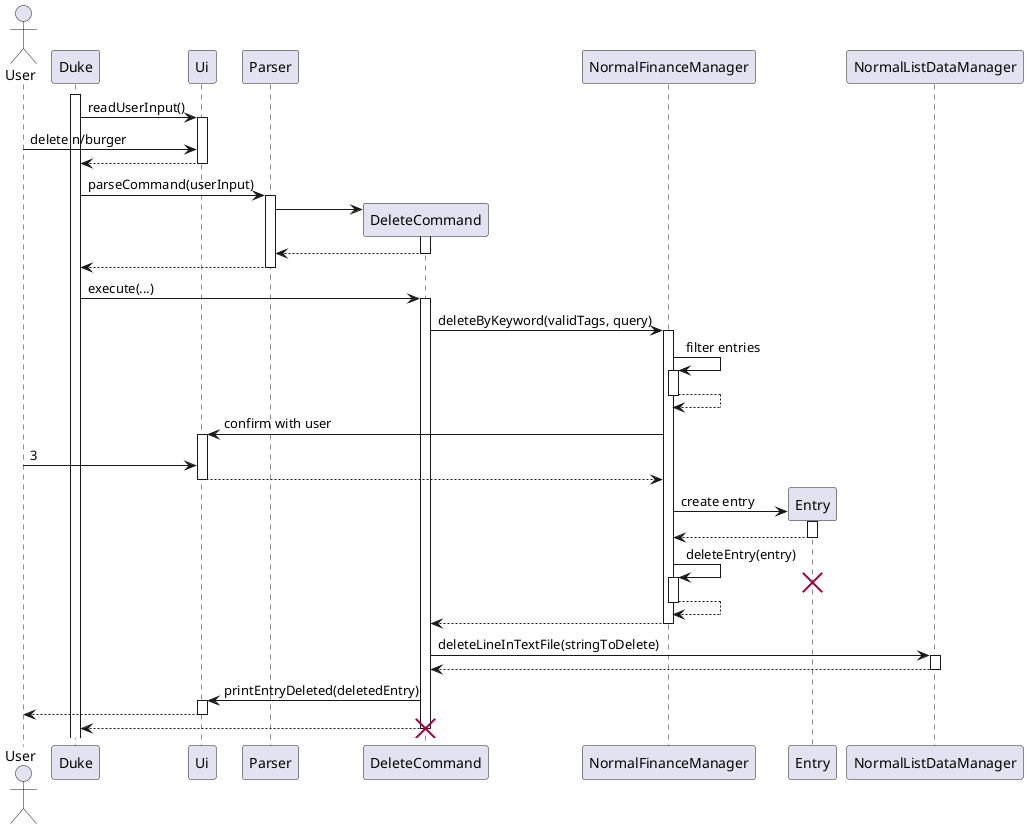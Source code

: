 @startuml
Actor User

activate Duke
Duke -> Ui: readUserInput()
activate Ui
User -> Ui : delete n/burger
Ui --> Duke
deactivate Ui
Duke -> Parser : parseCommand(userInput)
activate Parser
create DeleteCommand
Parser -> DeleteCommand
activate DeleteCommand
DeleteCommand --> Parser
deactivate DeleteCommand
Parser --> Duke
deactivate Parser

Duke -> DeleteCommand : execute(...)
activate DeleteCommand
DeleteCommand -> NormalFinanceManager : deleteByKeyword(validTags, query)
activate NormalFinanceManager
NormalFinanceManager -> NormalFinanceManager : filter entries
activate NormalFinanceManager
NormalFinanceManager --> NormalFinanceManager
deactivate NormalFinanceManager
NormalFinanceManager -> Ui : confirm with user
activate Ui
User -> Ui : 3
Ui --> NormalFinanceManager
deactivate Ui
create Entry
NormalFinanceManager -> Entry : create entry
activate Entry
Entry --> NormalFinanceManager
deactivate Entry
NormalFinanceManager -> NormalFinanceManager : deleteEntry(entry)
activate NormalFinanceManager
destroy Entry
NormalFinanceManager --> NormalFinanceManager
deactivate NormalFinanceManager
NormalFinanceManager --> DeleteCommand
deactivate NormalFinanceManager
DeleteCommand -> NormalListDataManager : deleteLineInTextFile(stringToDelete)
activate NormalListDataManager
NormalListDataManager --> DeleteCommand
deactivate NormalListDataManager
DeleteCommand -> Ui : printEntryDeleted(deletedEntry)
activate Ui
Ui --> User
deactivate Ui
DeleteCommand --> Duke
deactivate DeleteCommand
destroy DeleteCommand
@enduml